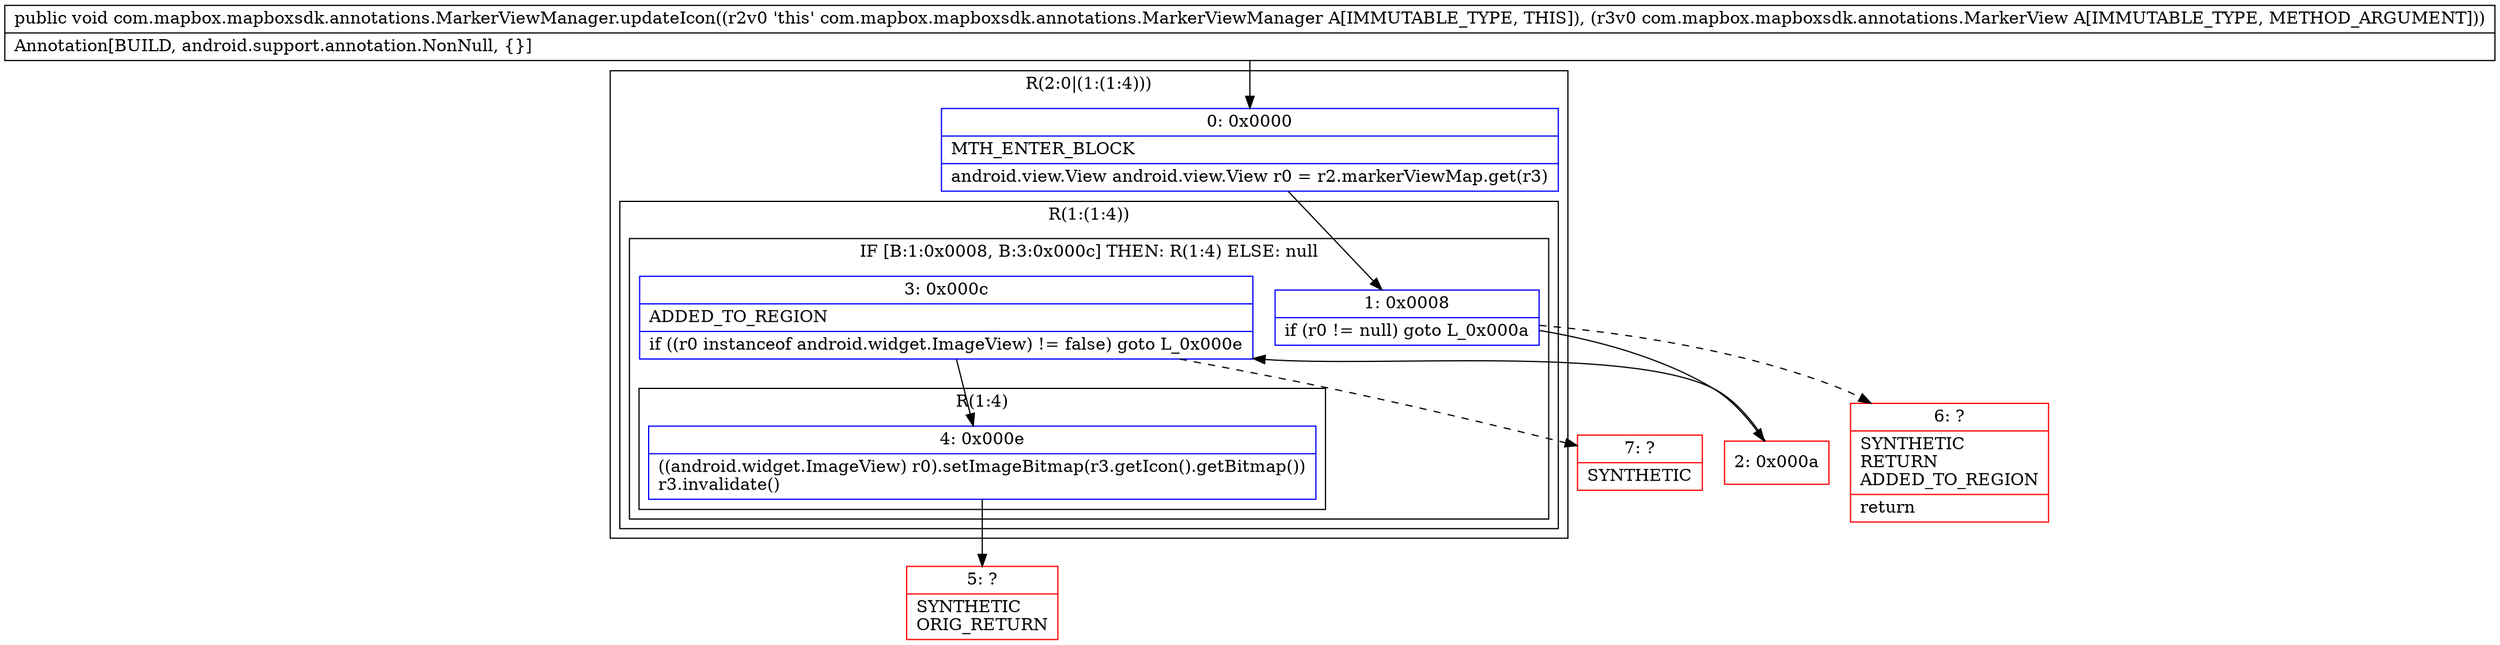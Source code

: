 digraph "CFG forcom.mapbox.mapboxsdk.annotations.MarkerViewManager.updateIcon(Lcom\/mapbox\/mapboxsdk\/annotations\/MarkerView;)V" {
subgraph cluster_Region_1414515832 {
label = "R(2:0|(1:(1:4)))";
node [shape=record,color=blue];
Node_0 [shape=record,label="{0\:\ 0x0000|MTH_ENTER_BLOCK\l|android.view.View android.view.View r0 = r2.markerViewMap.get(r3)\l}"];
subgraph cluster_Region_902741918 {
label = "R(1:(1:4))";
node [shape=record,color=blue];
subgraph cluster_IfRegion_783749093 {
label = "IF [B:1:0x0008, B:3:0x000c] THEN: R(1:4) ELSE: null";
node [shape=record,color=blue];
Node_1 [shape=record,label="{1\:\ 0x0008|if (r0 != null) goto L_0x000a\l}"];
Node_3 [shape=record,label="{3\:\ 0x000c|ADDED_TO_REGION\l|if ((r0 instanceof android.widget.ImageView) != false) goto L_0x000e\l}"];
subgraph cluster_Region_1760395253 {
label = "R(1:4)";
node [shape=record,color=blue];
Node_4 [shape=record,label="{4\:\ 0x000e|((android.widget.ImageView) r0).setImageBitmap(r3.getIcon().getBitmap())\lr3.invalidate()\l}"];
}
}
}
}
Node_2 [shape=record,color=red,label="{2\:\ 0x000a}"];
Node_5 [shape=record,color=red,label="{5\:\ ?|SYNTHETIC\lORIG_RETURN\l}"];
Node_6 [shape=record,color=red,label="{6\:\ ?|SYNTHETIC\lRETURN\lADDED_TO_REGION\l|return\l}"];
Node_7 [shape=record,color=red,label="{7\:\ ?|SYNTHETIC\l}"];
MethodNode[shape=record,label="{public void com.mapbox.mapboxsdk.annotations.MarkerViewManager.updateIcon((r2v0 'this' com.mapbox.mapboxsdk.annotations.MarkerViewManager A[IMMUTABLE_TYPE, THIS]), (r3v0 com.mapbox.mapboxsdk.annotations.MarkerView A[IMMUTABLE_TYPE, METHOD_ARGUMENT]))  | Annotation[BUILD, android.support.annotation.NonNull, \{\}]\l}"];
MethodNode -> Node_0;
Node_0 -> Node_1;
Node_1 -> Node_2;
Node_1 -> Node_6[style=dashed];
Node_3 -> Node_4;
Node_3 -> Node_7[style=dashed];
Node_4 -> Node_5;
Node_2 -> Node_3;
}

